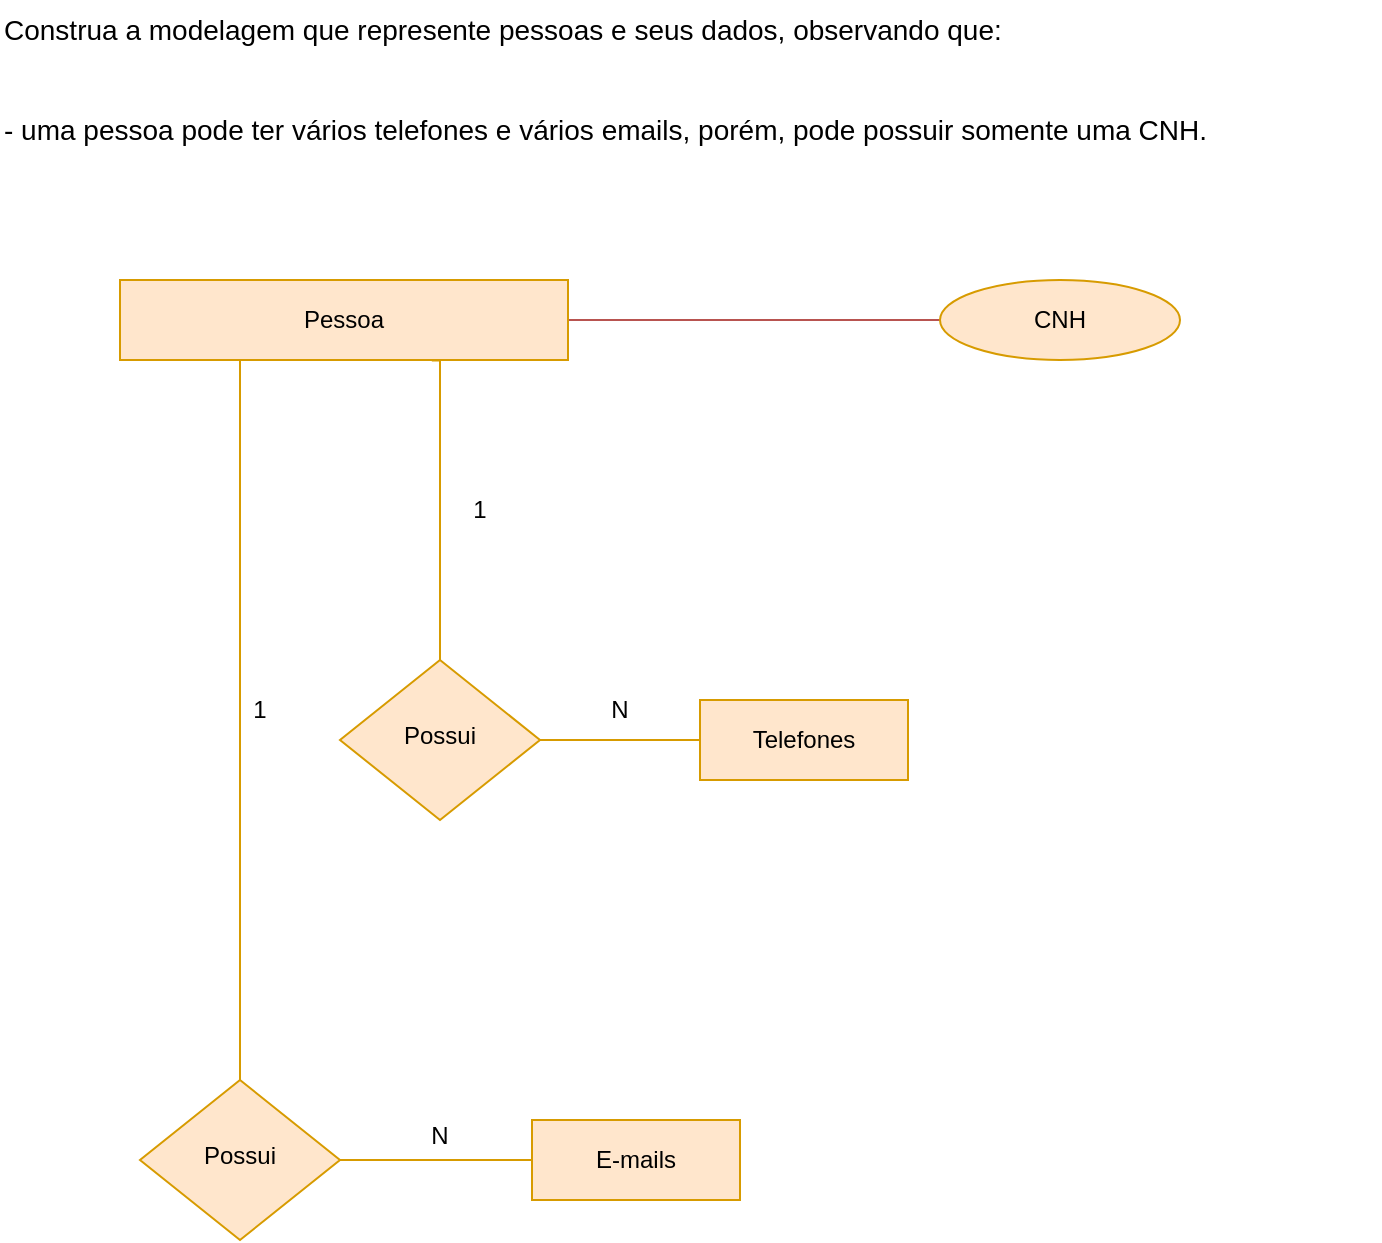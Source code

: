 <mxfile version="21.6.5" type="google">
  <diagram id="C5RBs43oDa-KdzZeNtuy" name="Page-1">
    <mxGraphModel grid="0" page="0" gridSize="10" guides="1" tooltips="1" connect="1" arrows="1" fold="1" pageScale="1" pageWidth="827" pageHeight="1169" math="0" shadow="0">
      <root>
        <mxCell id="WIyWlLk6GJQsqaUBKTNV-0" />
        <mxCell id="WIyWlLk6GJQsqaUBKTNV-1" parent="WIyWlLk6GJQsqaUBKTNV-0" />
        <mxCell id="KiVpIw9lsUg445j0NjFj-5" style="edgeStyle=orthogonalEdgeStyle;rounded=0;orthogonalLoop=1;jettySize=auto;html=1;exitX=1;exitY=0.5;exitDx=0;exitDy=0;entryX=0;entryY=0.5;entryDx=0;entryDy=0;endArrow=none;endFill=0;fillColor=#f8cecc;strokeColor=#b85450;" edge="1" parent="WIyWlLk6GJQsqaUBKTNV-1" source="WIyWlLk6GJQsqaUBKTNV-3">
          <mxGeometry relative="1" as="geometry">
            <mxPoint x="560" y="240" as="targetPoint" />
          </mxGeometry>
        </mxCell>
        <mxCell id="KiVpIw9lsUg445j0NjFj-12" style="edgeStyle=orthogonalEdgeStyle;rounded=0;orthogonalLoop=1;jettySize=auto;html=1;entryX=0;entryY=0.5;entryDx=0;entryDy=0;endArrow=none;endFill=0;exitX=0.696;exitY=1.005;exitDx=0;exitDy=0;exitPerimeter=0;fillColor=#ffe6cc;strokeColor=#d79b00;" edge="1" parent="WIyWlLk6GJQsqaUBKTNV-1" source="WIyWlLk6GJQsqaUBKTNV-3" target="KiVpIw9lsUg445j0NjFj-36">
          <mxGeometry relative="1" as="geometry">
            <mxPoint x="298" y="430" as="targetPoint" />
            <mxPoint x="300" y="300" as="sourcePoint" />
            <Array as="points">
              <mxPoint x="300" y="260" />
              <mxPoint x="300" y="450" />
            </Array>
          </mxGeometry>
        </mxCell>
        <mxCell id="WIyWlLk6GJQsqaUBKTNV-3" value="Pessoa" style="rounded=0;whiteSpace=wrap;html=1;fontSize=12;glass=0;strokeWidth=1;shadow=0;fillColor=#ffe6cc;strokeColor=#d79b00;" vertex="1" parent="WIyWlLk6GJQsqaUBKTNV-1">
          <mxGeometry x="140" y="220" width="224" height="40" as="geometry" />
        </mxCell>
        <mxCell id="WIyWlLk6GJQsqaUBKTNV-7" value="CNH" style="ellipse;whiteSpace=wrap;html=1;;fontSize=12;glass=0;strokeWidth=1;shadow=0;fillColor=#ffe6cc;strokeColor=#d79b00;" vertex="1" parent="WIyWlLk6GJQsqaUBKTNV-1">
          <mxGeometry x="550" y="220" width="120" height="40" as="geometry" />
        </mxCell>
        <mxCell id="KiVpIw9lsUg445j0NjFj-0" value="Construa a modelagem que represente pessoas e seus dados, observando que:&#xa;&#xa;&#xa;- uma pessoa pode ter vários telefones e vários emails, porém, pode possuir somente uma CNH.&#xa;&#xa;&#xa;" style="text;whiteSpace=wrap;fontSize=14;" vertex="1" parent="WIyWlLk6GJQsqaUBKTNV-1">
          <mxGeometry x="80" y="80" width="690" height="90" as="geometry" />
        </mxCell>
        <mxCell id="KiVpIw9lsUg445j0NjFj-13" value="Telefones" style="rounded=0;whiteSpace=wrap;html=1;fontSize=12;glass=0;strokeWidth=1;shadow=0;fillColor=#ffe6cc;strokeColor=#d79b00;" vertex="1" parent="WIyWlLk6GJQsqaUBKTNV-1">
          <mxGeometry x="430" y="430" width="104" height="40" as="geometry" />
        </mxCell>
        <mxCell id="KiVpIw9lsUg445j0NjFj-17" value="1" style="text;html=1;strokeColor=none;fillColor=none;align=center;verticalAlign=middle;whiteSpace=wrap;rounded=0;" vertex="1" parent="WIyWlLk6GJQsqaUBKTNV-1">
          <mxGeometry x="290" y="320" width="60" height="30" as="geometry" />
        </mxCell>
        <mxCell id="KiVpIw9lsUg445j0NjFj-18" value="N" style="text;html=1;strokeColor=none;fillColor=none;align=center;verticalAlign=middle;whiteSpace=wrap;rounded=0;" vertex="1" parent="WIyWlLk6GJQsqaUBKTNV-1">
          <mxGeometry x="360" y="420" width="60" height="30" as="geometry" />
        </mxCell>
        <mxCell id="KiVpIw9lsUg445j0NjFj-22" style="edgeStyle=orthogonalEdgeStyle;rounded=0;orthogonalLoop=1;jettySize=auto;html=1;endArrow=none;endFill=0;fillColor=#ffe6cc;strokeColor=#d79b00;" edge="1" parent="WIyWlLk6GJQsqaUBKTNV-1" source="WIyWlLk6GJQsqaUBKTNV-3">
          <mxGeometry relative="1" as="geometry">
            <mxPoint x="200" y="540" as="targetPoint" />
            <mxPoint x="200" y="380" as="sourcePoint" />
            <Array as="points">
              <mxPoint x="200" y="620" />
            </Array>
          </mxGeometry>
        </mxCell>
        <mxCell id="KiVpIw9lsUg445j0NjFj-30" value="E-mails" style="rounded=0;whiteSpace=wrap;html=1;fontSize=12;glass=0;strokeWidth=1;shadow=0;fillColor=#ffe6cc;strokeColor=#d79b00;" vertex="1" parent="WIyWlLk6GJQsqaUBKTNV-1">
          <mxGeometry x="346" y="640" width="104" height="40" as="geometry" />
        </mxCell>
        <mxCell id="KiVpIw9lsUg445j0NjFj-34" value="N" style="text;html=1;strokeColor=none;fillColor=none;align=center;verticalAlign=middle;whiteSpace=wrap;rounded=0;" vertex="1" parent="WIyWlLk6GJQsqaUBKTNV-1">
          <mxGeometry x="270" y="633" width="60" height="30" as="geometry" />
        </mxCell>
        <mxCell id="KiVpIw9lsUg445j0NjFj-35" value="1" style="text;html=1;strokeColor=none;fillColor=none;align=center;verticalAlign=middle;whiteSpace=wrap;rounded=0;" vertex="1" parent="WIyWlLk6GJQsqaUBKTNV-1">
          <mxGeometry x="180" y="420" width="60" height="30" as="geometry" />
        </mxCell>
        <mxCell id="KiVpIw9lsUg445j0NjFj-37" style="edgeStyle=orthogonalEdgeStyle;rounded=0;orthogonalLoop=1;jettySize=auto;html=1;exitX=1;exitY=0.5;exitDx=0;exitDy=0;entryX=0;entryY=0.5;entryDx=0;entryDy=0;endArrow=none;endFill=0;fillColor=#ffe6cc;strokeColor=#d79b00;" edge="1" parent="WIyWlLk6GJQsqaUBKTNV-1" source="KiVpIw9lsUg445j0NjFj-36" target="KiVpIw9lsUg445j0NjFj-13">
          <mxGeometry relative="1" as="geometry" />
        </mxCell>
        <mxCell id="KiVpIw9lsUg445j0NjFj-36" value="Possui" style="rhombus;whiteSpace=wrap;html=1;shadow=0;fontFamily=Helvetica;fontSize=12;align=center;strokeWidth=1;spacing=6;spacingTop=-4;fillColor=#ffe6cc;strokeColor=#d79b00;" vertex="1" parent="WIyWlLk6GJQsqaUBKTNV-1">
          <mxGeometry x="250" y="410" width="100" height="80" as="geometry" />
        </mxCell>
        <mxCell id="KiVpIw9lsUg445j0NjFj-41" style="edgeStyle=orthogonalEdgeStyle;rounded=0;orthogonalLoop=1;jettySize=auto;html=1;exitX=1;exitY=0.5;exitDx=0;exitDy=0;entryX=0;entryY=0.5;entryDx=0;entryDy=0;endArrow=none;endFill=0;fillColor=#ffe6cc;strokeColor=#d79b00;" edge="1" parent="WIyWlLk6GJQsqaUBKTNV-1" source="KiVpIw9lsUg445j0NjFj-38" target="KiVpIw9lsUg445j0NjFj-30">
          <mxGeometry relative="1" as="geometry" />
        </mxCell>
        <mxCell id="KiVpIw9lsUg445j0NjFj-38" value="Possui" style="rhombus;whiteSpace=wrap;html=1;shadow=0;fontFamily=Helvetica;fontSize=12;align=center;strokeWidth=1;spacing=6;spacingTop=-4;fillColor=#ffe6cc;strokeColor=#d79b00;" vertex="1" parent="WIyWlLk6GJQsqaUBKTNV-1">
          <mxGeometry x="150" y="620" width="100" height="80" as="geometry" />
        </mxCell>
      </root>
    </mxGraphModel>
  </diagram>
</mxfile>
